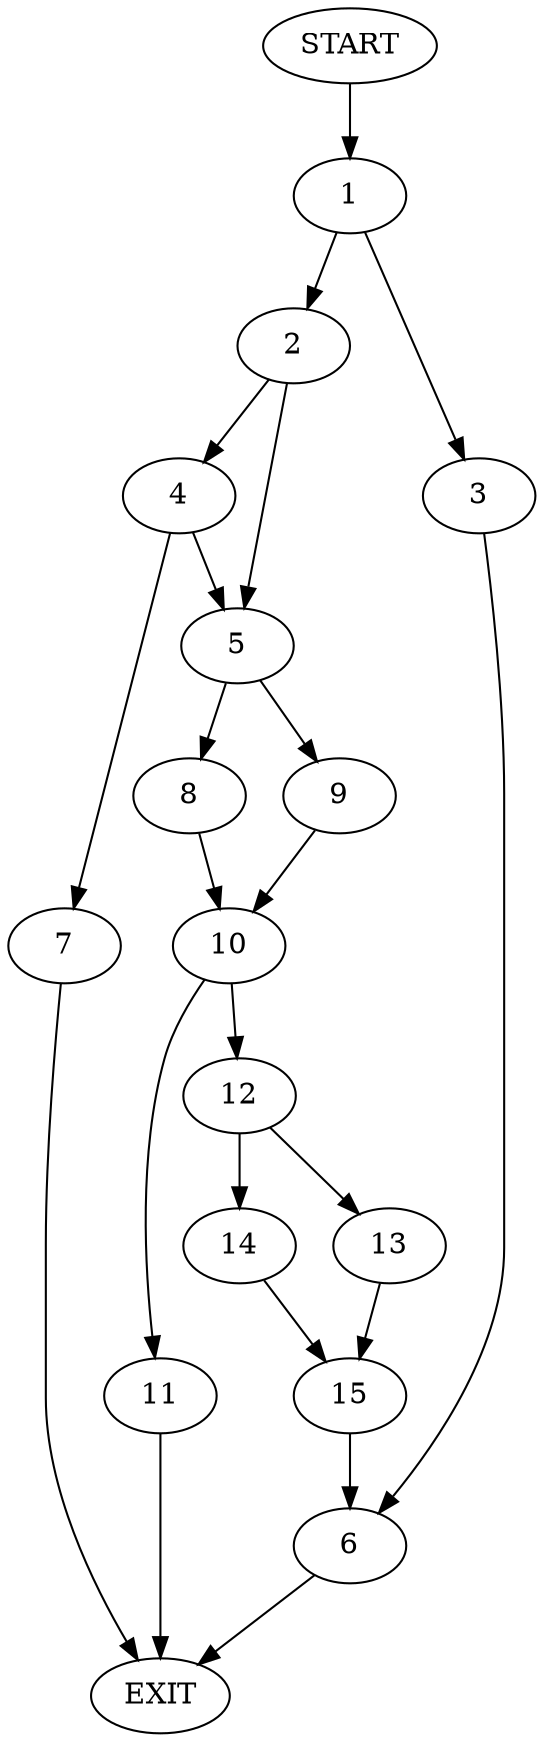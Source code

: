 digraph {
0 [label="START"]
16 [label="EXIT"]
0 -> 1
1 -> 2
1 -> 3
2 -> 4
2 -> 5
3 -> 6
4 -> 7
4 -> 5
5 -> 8
5 -> 9
7 -> 16
9 -> 10
8 -> 10
10 -> 11
10 -> 12
12 -> 13
12 -> 14
11 -> 16
13 -> 15
14 -> 15
15 -> 6
6 -> 16
}
